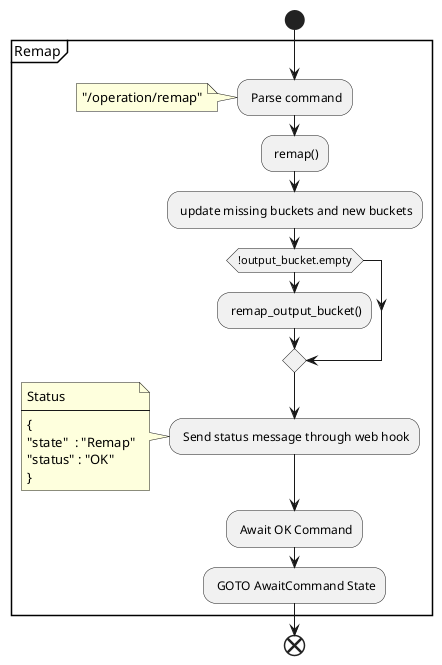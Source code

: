 @startuml remap
start 
group Remap {
 : Parse command;
 note 
 "/operation/remap"
 end note
 : remap();
 : update missing buckets and new buckets;
 if(!output_bucket.empty) then
 : remap_output_bucket();
 endif
 : Send status message through web hook;
note
    Status
    ----
    {
    "state"  : "Remap"
    "status" : "OK"
    }
end note
: Await OK Command;
: GOTO AwaitCommand State;

}
end
@enduml